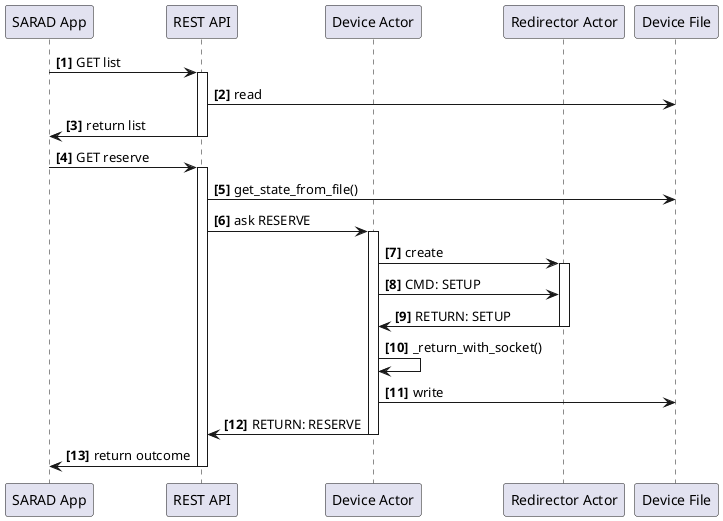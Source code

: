 @startuml
autonumber "<b>[0]"
participant "SARAD App" as app
participant "REST API" as api
participant "Device Actor" as device_actor
participant "Redirector Actor" as redirector
participant "Device File" as file

app -> api: GET list
activate api
        api -> file: read
        api -> app: return list
deactivate api
app -> api: GET reserve
activate api
        api -> file: get_state_from_file()
        api -> device_actor: ask RESERVE
        activate device_actor
                device_actor -> redirector: create
                activate redirector
                device_actor -> redirector: CMD: SETUP
                redirector -> device_actor: RETURN: SETUP
                deactivate redirector
                device_actor -> device_actor: _return_with_socket()
                device_actor -> file: write
                device_actor -> api: RETURN: RESERVE
        deactivate device_actor
        api -> app: return outcome
deactivate api

@enduml
